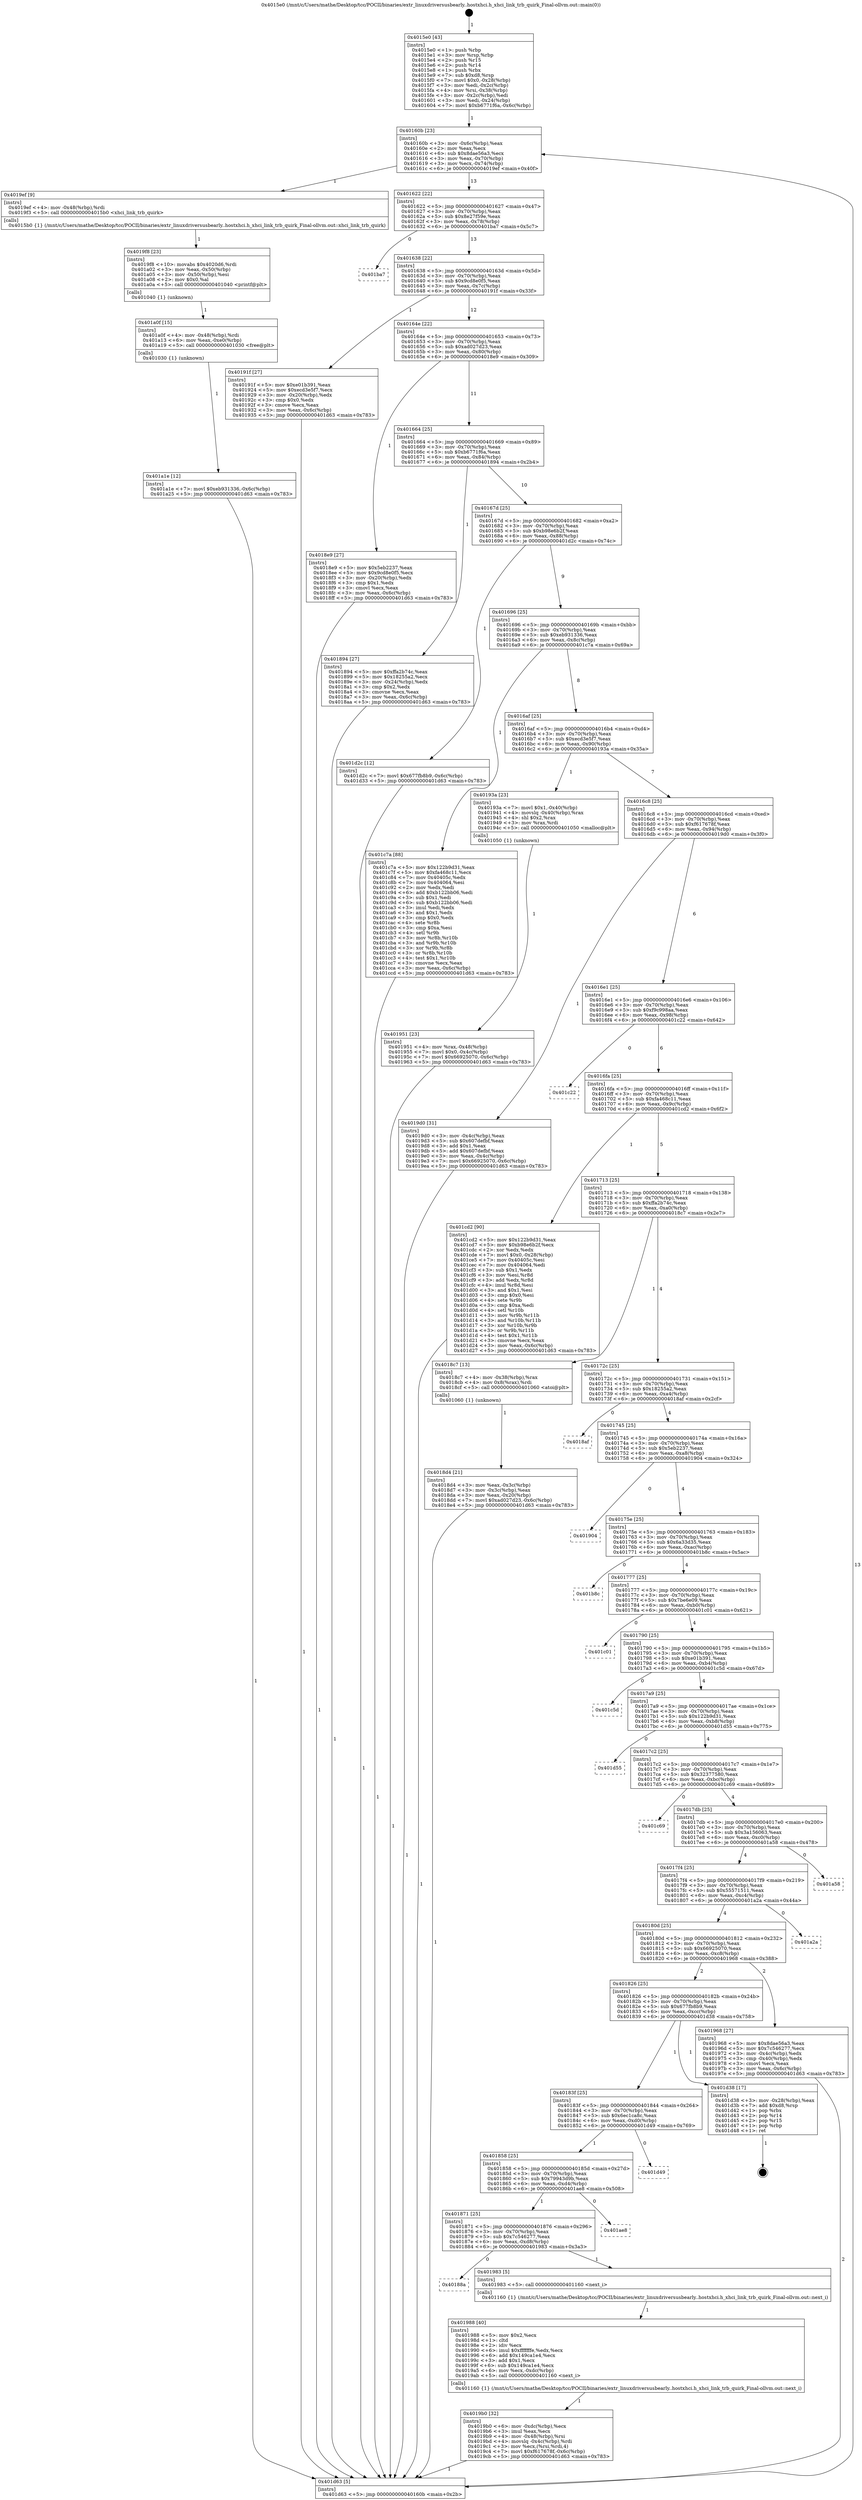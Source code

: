 digraph "0x4015e0" {
  label = "0x4015e0 (/mnt/c/Users/mathe/Desktop/tcc/POCII/binaries/extr_linuxdriversusbearly..hostxhci.h_xhci_link_trb_quirk_Final-ollvm.out::main(0))"
  labelloc = "t"
  node[shape=record]

  Entry [label="",width=0.3,height=0.3,shape=circle,fillcolor=black,style=filled]
  "0x40160b" [label="{
     0x40160b [23]\l
     | [instrs]\l
     &nbsp;&nbsp;0x40160b \<+3\>: mov -0x6c(%rbp),%eax\l
     &nbsp;&nbsp;0x40160e \<+2\>: mov %eax,%ecx\l
     &nbsp;&nbsp;0x401610 \<+6\>: sub $0x8dae56a3,%ecx\l
     &nbsp;&nbsp;0x401616 \<+3\>: mov %eax,-0x70(%rbp)\l
     &nbsp;&nbsp;0x401619 \<+3\>: mov %ecx,-0x74(%rbp)\l
     &nbsp;&nbsp;0x40161c \<+6\>: je 00000000004019ef \<main+0x40f\>\l
  }"]
  "0x4019ef" [label="{
     0x4019ef [9]\l
     | [instrs]\l
     &nbsp;&nbsp;0x4019ef \<+4\>: mov -0x48(%rbp),%rdi\l
     &nbsp;&nbsp;0x4019f3 \<+5\>: call 00000000004015b0 \<xhci_link_trb_quirk\>\l
     | [calls]\l
     &nbsp;&nbsp;0x4015b0 \{1\} (/mnt/c/Users/mathe/Desktop/tcc/POCII/binaries/extr_linuxdriversusbearly..hostxhci.h_xhci_link_trb_quirk_Final-ollvm.out::xhci_link_trb_quirk)\l
  }"]
  "0x401622" [label="{
     0x401622 [22]\l
     | [instrs]\l
     &nbsp;&nbsp;0x401622 \<+5\>: jmp 0000000000401627 \<main+0x47\>\l
     &nbsp;&nbsp;0x401627 \<+3\>: mov -0x70(%rbp),%eax\l
     &nbsp;&nbsp;0x40162a \<+5\>: sub $0x8e27f59e,%eax\l
     &nbsp;&nbsp;0x40162f \<+3\>: mov %eax,-0x78(%rbp)\l
     &nbsp;&nbsp;0x401632 \<+6\>: je 0000000000401ba7 \<main+0x5c7\>\l
  }"]
  Exit [label="",width=0.3,height=0.3,shape=circle,fillcolor=black,style=filled,peripheries=2]
  "0x401ba7" [label="{
     0x401ba7\l
  }", style=dashed]
  "0x401638" [label="{
     0x401638 [22]\l
     | [instrs]\l
     &nbsp;&nbsp;0x401638 \<+5\>: jmp 000000000040163d \<main+0x5d\>\l
     &nbsp;&nbsp;0x40163d \<+3\>: mov -0x70(%rbp),%eax\l
     &nbsp;&nbsp;0x401640 \<+5\>: sub $0x9cd8e0f5,%eax\l
     &nbsp;&nbsp;0x401645 \<+3\>: mov %eax,-0x7c(%rbp)\l
     &nbsp;&nbsp;0x401648 \<+6\>: je 000000000040191f \<main+0x33f\>\l
  }"]
  "0x401a1e" [label="{
     0x401a1e [12]\l
     | [instrs]\l
     &nbsp;&nbsp;0x401a1e \<+7\>: movl $0xeb931336,-0x6c(%rbp)\l
     &nbsp;&nbsp;0x401a25 \<+5\>: jmp 0000000000401d63 \<main+0x783\>\l
  }"]
  "0x40191f" [label="{
     0x40191f [27]\l
     | [instrs]\l
     &nbsp;&nbsp;0x40191f \<+5\>: mov $0xe01b391,%eax\l
     &nbsp;&nbsp;0x401924 \<+5\>: mov $0xecd3e5f7,%ecx\l
     &nbsp;&nbsp;0x401929 \<+3\>: mov -0x20(%rbp),%edx\l
     &nbsp;&nbsp;0x40192c \<+3\>: cmp $0x0,%edx\l
     &nbsp;&nbsp;0x40192f \<+3\>: cmove %ecx,%eax\l
     &nbsp;&nbsp;0x401932 \<+3\>: mov %eax,-0x6c(%rbp)\l
     &nbsp;&nbsp;0x401935 \<+5\>: jmp 0000000000401d63 \<main+0x783\>\l
  }"]
  "0x40164e" [label="{
     0x40164e [22]\l
     | [instrs]\l
     &nbsp;&nbsp;0x40164e \<+5\>: jmp 0000000000401653 \<main+0x73\>\l
     &nbsp;&nbsp;0x401653 \<+3\>: mov -0x70(%rbp),%eax\l
     &nbsp;&nbsp;0x401656 \<+5\>: sub $0xad027d23,%eax\l
     &nbsp;&nbsp;0x40165b \<+3\>: mov %eax,-0x80(%rbp)\l
     &nbsp;&nbsp;0x40165e \<+6\>: je 00000000004018e9 \<main+0x309\>\l
  }"]
  "0x401a0f" [label="{
     0x401a0f [15]\l
     | [instrs]\l
     &nbsp;&nbsp;0x401a0f \<+4\>: mov -0x48(%rbp),%rdi\l
     &nbsp;&nbsp;0x401a13 \<+6\>: mov %eax,-0xe0(%rbp)\l
     &nbsp;&nbsp;0x401a19 \<+5\>: call 0000000000401030 \<free@plt\>\l
     | [calls]\l
     &nbsp;&nbsp;0x401030 \{1\} (unknown)\l
  }"]
  "0x4018e9" [label="{
     0x4018e9 [27]\l
     | [instrs]\l
     &nbsp;&nbsp;0x4018e9 \<+5\>: mov $0x5eb2237,%eax\l
     &nbsp;&nbsp;0x4018ee \<+5\>: mov $0x9cd8e0f5,%ecx\l
     &nbsp;&nbsp;0x4018f3 \<+3\>: mov -0x20(%rbp),%edx\l
     &nbsp;&nbsp;0x4018f6 \<+3\>: cmp $0x1,%edx\l
     &nbsp;&nbsp;0x4018f9 \<+3\>: cmovl %ecx,%eax\l
     &nbsp;&nbsp;0x4018fc \<+3\>: mov %eax,-0x6c(%rbp)\l
     &nbsp;&nbsp;0x4018ff \<+5\>: jmp 0000000000401d63 \<main+0x783\>\l
  }"]
  "0x401664" [label="{
     0x401664 [25]\l
     | [instrs]\l
     &nbsp;&nbsp;0x401664 \<+5\>: jmp 0000000000401669 \<main+0x89\>\l
     &nbsp;&nbsp;0x401669 \<+3\>: mov -0x70(%rbp),%eax\l
     &nbsp;&nbsp;0x40166c \<+5\>: sub $0xb6771f6a,%eax\l
     &nbsp;&nbsp;0x401671 \<+6\>: mov %eax,-0x84(%rbp)\l
     &nbsp;&nbsp;0x401677 \<+6\>: je 0000000000401894 \<main+0x2b4\>\l
  }"]
  "0x4019f8" [label="{
     0x4019f8 [23]\l
     | [instrs]\l
     &nbsp;&nbsp;0x4019f8 \<+10\>: movabs $0x4020d6,%rdi\l
     &nbsp;&nbsp;0x401a02 \<+3\>: mov %eax,-0x50(%rbp)\l
     &nbsp;&nbsp;0x401a05 \<+3\>: mov -0x50(%rbp),%esi\l
     &nbsp;&nbsp;0x401a08 \<+2\>: mov $0x0,%al\l
     &nbsp;&nbsp;0x401a0a \<+5\>: call 0000000000401040 \<printf@plt\>\l
     | [calls]\l
     &nbsp;&nbsp;0x401040 \{1\} (unknown)\l
  }"]
  "0x401894" [label="{
     0x401894 [27]\l
     | [instrs]\l
     &nbsp;&nbsp;0x401894 \<+5\>: mov $0xffa2b74c,%eax\l
     &nbsp;&nbsp;0x401899 \<+5\>: mov $0x18255a2,%ecx\l
     &nbsp;&nbsp;0x40189e \<+3\>: mov -0x24(%rbp),%edx\l
     &nbsp;&nbsp;0x4018a1 \<+3\>: cmp $0x2,%edx\l
     &nbsp;&nbsp;0x4018a4 \<+3\>: cmovne %ecx,%eax\l
     &nbsp;&nbsp;0x4018a7 \<+3\>: mov %eax,-0x6c(%rbp)\l
     &nbsp;&nbsp;0x4018aa \<+5\>: jmp 0000000000401d63 \<main+0x783\>\l
  }"]
  "0x40167d" [label="{
     0x40167d [25]\l
     | [instrs]\l
     &nbsp;&nbsp;0x40167d \<+5\>: jmp 0000000000401682 \<main+0xa2\>\l
     &nbsp;&nbsp;0x401682 \<+3\>: mov -0x70(%rbp),%eax\l
     &nbsp;&nbsp;0x401685 \<+5\>: sub $0xb98e6b2f,%eax\l
     &nbsp;&nbsp;0x40168a \<+6\>: mov %eax,-0x88(%rbp)\l
     &nbsp;&nbsp;0x401690 \<+6\>: je 0000000000401d2c \<main+0x74c\>\l
  }"]
  "0x401d63" [label="{
     0x401d63 [5]\l
     | [instrs]\l
     &nbsp;&nbsp;0x401d63 \<+5\>: jmp 000000000040160b \<main+0x2b\>\l
  }"]
  "0x4015e0" [label="{
     0x4015e0 [43]\l
     | [instrs]\l
     &nbsp;&nbsp;0x4015e0 \<+1\>: push %rbp\l
     &nbsp;&nbsp;0x4015e1 \<+3\>: mov %rsp,%rbp\l
     &nbsp;&nbsp;0x4015e4 \<+2\>: push %r15\l
     &nbsp;&nbsp;0x4015e6 \<+2\>: push %r14\l
     &nbsp;&nbsp;0x4015e8 \<+1\>: push %rbx\l
     &nbsp;&nbsp;0x4015e9 \<+7\>: sub $0xd8,%rsp\l
     &nbsp;&nbsp;0x4015f0 \<+7\>: movl $0x0,-0x28(%rbp)\l
     &nbsp;&nbsp;0x4015f7 \<+3\>: mov %edi,-0x2c(%rbp)\l
     &nbsp;&nbsp;0x4015fa \<+4\>: mov %rsi,-0x38(%rbp)\l
     &nbsp;&nbsp;0x4015fe \<+3\>: mov -0x2c(%rbp),%edi\l
     &nbsp;&nbsp;0x401601 \<+3\>: mov %edi,-0x24(%rbp)\l
     &nbsp;&nbsp;0x401604 \<+7\>: movl $0xb6771f6a,-0x6c(%rbp)\l
  }"]
  "0x4019b0" [label="{
     0x4019b0 [32]\l
     | [instrs]\l
     &nbsp;&nbsp;0x4019b0 \<+6\>: mov -0xdc(%rbp),%ecx\l
     &nbsp;&nbsp;0x4019b6 \<+3\>: imul %eax,%ecx\l
     &nbsp;&nbsp;0x4019b9 \<+4\>: mov -0x48(%rbp),%rsi\l
     &nbsp;&nbsp;0x4019bd \<+4\>: movslq -0x4c(%rbp),%rdi\l
     &nbsp;&nbsp;0x4019c1 \<+3\>: mov %ecx,(%rsi,%rdi,4)\l
     &nbsp;&nbsp;0x4019c4 \<+7\>: movl $0xf617678f,-0x6c(%rbp)\l
     &nbsp;&nbsp;0x4019cb \<+5\>: jmp 0000000000401d63 \<main+0x783\>\l
  }"]
  "0x401d2c" [label="{
     0x401d2c [12]\l
     | [instrs]\l
     &nbsp;&nbsp;0x401d2c \<+7\>: movl $0x677fb8b9,-0x6c(%rbp)\l
     &nbsp;&nbsp;0x401d33 \<+5\>: jmp 0000000000401d63 \<main+0x783\>\l
  }"]
  "0x401696" [label="{
     0x401696 [25]\l
     | [instrs]\l
     &nbsp;&nbsp;0x401696 \<+5\>: jmp 000000000040169b \<main+0xbb\>\l
     &nbsp;&nbsp;0x40169b \<+3\>: mov -0x70(%rbp),%eax\l
     &nbsp;&nbsp;0x40169e \<+5\>: sub $0xeb931336,%eax\l
     &nbsp;&nbsp;0x4016a3 \<+6\>: mov %eax,-0x8c(%rbp)\l
     &nbsp;&nbsp;0x4016a9 \<+6\>: je 0000000000401c7a \<main+0x69a\>\l
  }"]
  "0x401988" [label="{
     0x401988 [40]\l
     | [instrs]\l
     &nbsp;&nbsp;0x401988 \<+5\>: mov $0x2,%ecx\l
     &nbsp;&nbsp;0x40198d \<+1\>: cltd\l
     &nbsp;&nbsp;0x40198e \<+2\>: idiv %ecx\l
     &nbsp;&nbsp;0x401990 \<+6\>: imul $0xfffffffe,%edx,%ecx\l
     &nbsp;&nbsp;0x401996 \<+6\>: add $0x149ca1e4,%ecx\l
     &nbsp;&nbsp;0x40199c \<+3\>: add $0x1,%ecx\l
     &nbsp;&nbsp;0x40199f \<+6\>: sub $0x149ca1e4,%ecx\l
     &nbsp;&nbsp;0x4019a5 \<+6\>: mov %ecx,-0xdc(%rbp)\l
     &nbsp;&nbsp;0x4019ab \<+5\>: call 0000000000401160 \<next_i\>\l
     | [calls]\l
     &nbsp;&nbsp;0x401160 \{1\} (/mnt/c/Users/mathe/Desktop/tcc/POCII/binaries/extr_linuxdriversusbearly..hostxhci.h_xhci_link_trb_quirk_Final-ollvm.out::next_i)\l
  }"]
  "0x401c7a" [label="{
     0x401c7a [88]\l
     | [instrs]\l
     &nbsp;&nbsp;0x401c7a \<+5\>: mov $0x122b9d31,%eax\l
     &nbsp;&nbsp;0x401c7f \<+5\>: mov $0xfa468c11,%ecx\l
     &nbsp;&nbsp;0x401c84 \<+7\>: mov 0x40405c,%edx\l
     &nbsp;&nbsp;0x401c8b \<+7\>: mov 0x404064,%esi\l
     &nbsp;&nbsp;0x401c92 \<+2\>: mov %edx,%edi\l
     &nbsp;&nbsp;0x401c94 \<+6\>: add $0xb122bb06,%edi\l
     &nbsp;&nbsp;0x401c9a \<+3\>: sub $0x1,%edi\l
     &nbsp;&nbsp;0x401c9d \<+6\>: sub $0xb122bb06,%edi\l
     &nbsp;&nbsp;0x401ca3 \<+3\>: imul %edi,%edx\l
     &nbsp;&nbsp;0x401ca6 \<+3\>: and $0x1,%edx\l
     &nbsp;&nbsp;0x401ca9 \<+3\>: cmp $0x0,%edx\l
     &nbsp;&nbsp;0x401cac \<+4\>: sete %r8b\l
     &nbsp;&nbsp;0x401cb0 \<+3\>: cmp $0xa,%esi\l
     &nbsp;&nbsp;0x401cb3 \<+4\>: setl %r9b\l
     &nbsp;&nbsp;0x401cb7 \<+3\>: mov %r8b,%r10b\l
     &nbsp;&nbsp;0x401cba \<+3\>: and %r9b,%r10b\l
     &nbsp;&nbsp;0x401cbd \<+3\>: xor %r9b,%r8b\l
     &nbsp;&nbsp;0x401cc0 \<+3\>: or %r8b,%r10b\l
     &nbsp;&nbsp;0x401cc3 \<+4\>: test $0x1,%r10b\l
     &nbsp;&nbsp;0x401cc7 \<+3\>: cmovne %ecx,%eax\l
     &nbsp;&nbsp;0x401cca \<+3\>: mov %eax,-0x6c(%rbp)\l
     &nbsp;&nbsp;0x401ccd \<+5\>: jmp 0000000000401d63 \<main+0x783\>\l
  }"]
  "0x4016af" [label="{
     0x4016af [25]\l
     | [instrs]\l
     &nbsp;&nbsp;0x4016af \<+5\>: jmp 00000000004016b4 \<main+0xd4\>\l
     &nbsp;&nbsp;0x4016b4 \<+3\>: mov -0x70(%rbp),%eax\l
     &nbsp;&nbsp;0x4016b7 \<+5\>: sub $0xecd3e5f7,%eax\l
     &nbsp;&nbsp;0x4016bc \<+6\>: mov %eax,-0x90(%rbp)\l
     &nbsp;&nbsp;0x4016c2 \<+6\>: je 000000000040193a \<main+0x35a\>\l
  }"]
  "0x40188a" [label="{
     0x40188a\l
  }", style=dashed]
  "0x40193a" [label="{
     0x40193a [23]\l
     | [instrs]\l
     &nbsp;&nbsp;0x40193a \<+7\>: movl $0x1,-0x40(%rbp)\l
     &nbsp;&nbsp;0x401941 \<+4\>: movslq -0x40(%rbp),%rax\l
     &nbsp;&nbsp;0x401945 \<+4\>: shl $0x2,%rax\l
     &nbsp;&nbsp;0x401949 \<+3\>: mov %rax,%rdi\l
     &nbsp;&nbsp;0x40194c \<+5\>: call 0000000000401050 \<malloc@plt\>\l
     | [calls]\l
     &nbsp;&nbsp;0x401050 \{1\} (unknown)\l
  }"]
  "0x4016c8" [label="{
     0x4016c8 [25]\l
     | [instrs]\l
     &nbsp;&nbsp;0x4016c8 \<+5\>: jmp 00000000004016cd \<main+0xed\>\l
     &nbsp;&nbsp;0x4016cd \<+3\>: mov -0x70(%rbp),%eax\l
     &nbsp;&nbsp;0x4016d0 \<+5\>: sub $0xf617678f,%eax\l
     &nbsp;&nbsp;0x4016d5 \<+6\>: mov %eax,-0x94(%rbp)\l
     &nbsp;&nbsp;0x4016db \<+6\>: je 00000000004019d0 \<main+0x3f0\>\l
  }"]
  "0x401983" [label="{
     0x401983 [5]\l
     | [instrs]\l
     &nbsp;&nbsp;0x401983 \<+5\>: call 0000000000401160 \<next_i\>\l
     | [calls]\l
     &nbsp;&nbsp;0x401160 \{1\} (/mnt/c/Users/mathe/Desktop/tcc/POCII/binaries/extr_linuxdriversusbearly..hostxhci.h_xhci_link_trb_quirk_Final-ollvm.out::next_i)\l
  }"]
  "0x4019d0" [label="{
     0x4019d0 [31]\l
     | [instrs]\l
     &nbsp;&nbsp;0x4019d0 \<+3\>: mov -0x4c(%rbp),%eax\l
     &nbsp;&nbsp;0x4019d3 \<+5\>: sub $0x607defbf,%eax\l
     &nbsp;&nbsp;0x4019d8 \<+3\>: add $0x1,%eax\l
     &nbsp;&nbsp;0x4019db \<+5\>: add $0x607defbf,%eax\l
     &nbsp;&nbsp;0x4019e0 \<+3\>: mov %eax,-0x4c(%rbp)\l
     &nbsp;&nbsp;0x4019e3 \<+7\>: movl $0x66925070,-0x6c(%rbp)\l
     &nbsp;&nbsp;0x4019ea \<+5\>: jmp 0000000000401d63 \<main+0x783\>\l
  }"]
  "0x4016e1" [label="{
     0x4016e1 [25]\l
     | [instrs]\l
     &nbsp;&nbsp;0x4016e1 \<+5\>: jmp 00000000004016e6 \<main+0x106\>\l
     &nbsp;&nbsp;0x4016e6 \<+3\>: mov -0x70(%rbp),%eax\l
     &nbsp;&nbsp;0x4016e9 \<+5\>: sub $0xf9c998aa,%eax\l
     &nbsp;&nbsp;0x4016ee \<+6\>: mov %eax,-0x98(%rbp)\l
     &nbsp;&nbsp;0x4016f4 \<+6\>: je 0000000000401c22 \<main+0x642\>\l
  }"]
  "0x401871" [label="{
     0x401871 [25]\l
     | [instrs]\l
     &nbsp;&nbsp;0x401871 \<+5\>: jmp 0000000000401876 \<main+0x296\>\l
     &nbsp;&nbsp;0x401876 \<+3\>: mov -0x70(%rbp),%eax\l
     &nbsp;&nbsp;0x401879 \<+5\>: sub $0x7c546277,%eax\l
     &nbsp;&nbsp;0x40187e \<+6\>: mov %eax,-0xd8(%rbp)\l
     &nbsp;&nbsp;0x401884 \<+6\>: je 0000000000401983 \<main+0x3a3\>\l
  }"]
  "0x401c22" [label="{
     0x401c22\l
  }", style=dashed]
  "0x4016fa" [label="{
     0x4016fa [25]\l
     | [instrs]\l
     &nbsp;&nbsp;0x4016fa \<+5\>: jmp 00000000004016ff \<main+0x11f\>\l
     &nbsp;&nbsp;0x4016ff \<+3\>: mov -0x70(%rbp),%eax\l
     &nbsp;&nbsp;0x401702 \<+5\>: sub $0xfa468c11,%eax\l
     &nbsp;&nbsp;0x401707 \<+6\>: mov %eax,-0x9c(%rbp)\l
     &nbsp;&nbsp;0x40170d \<+6\>: je 0000000000401cd2 \<main+0x6f2\>\l
  }"]
  "0x401ae8" [label="{
     0x401ae8\l
  }", style=dashed]
  "0x401cd2" [label="{
     0x401cd2 [90]\l
     | [instrs]\l
     &nbsp;&nbsp;0x401cd2 \<+5\>: mov $0x122b9d31,%eax\l
     &nbsp;&nbsp;0x401cd7 \<+5\>: mov $0xb98e6b2f,%ecx\l
     &nbsp;&nbsp;0x401cdc \<+2\>: xor %edx,%edx\l
     &nbsp;&nbsp;0x401cde \<+7\>: movl $0x0,-0x28(%rbp)\l
     &nbsp;&nbsp;0x401ce5 \<+7\>: mov 0x40405c,%esi\l
     &nbsp;&nbsp;0x401cec \<+7\>: mov 0x404064,%edi\l
     &nbsp;&nbsp;0x401cf3 \<+3\>: sub $0x1,%edx\l
     &nbsp;&nbsp;0x401cf6 \<+3\>: mov %esi,%r8d\l
     &nbsp;&nbsp;0x401cf9 \<+3\>: add %edx,%r8d\l
     &nbsp;&nbsp;0x401cfc \<+4\>: imul %r8d,%esi\l
     &nbsp;&nbsp;0x401d00 \<+3\>: and $0x1,%esi\l
     &nbsp;&nbsp;0x401d03 \<+3\>: cmp $0x0,%esi\l
     &nbsp;&nbsp;0x401d06 \<+4\>: sete %r9b\l
     &nbsp;&nbsp;0x401d0a \<+3\>: cmp $0xa,%edi\l
     &nbsp;&nbsp;0x401d0d \<+4\>: setl %r10b\l
     &nbsp;&nbsp;0x401d11 \<+3\>: mov %r9b,%r11b\l
     &nbsp;&nbsp;0x401d14 \<+3\>: and %r10b,%r11b\l
     &nbsp;&nbsp;0x401d17 \<+3\>: xor %r10b,%r9b\l
     &nbsp;&nbsp;0x401d1a \<+3\>: or %r9b,%r11b\l
     &nbsp;&nbsp;0x401d1d \<+4\>: test $0x1,%r11b\l
     &nbsp;&nbsp;0x401d21 \<+3\>: cmovne %ecx,%eax\l
     &nbsp;&nbsp;0x401d24 \<+3\>: mov %eax,-0x6c(%rbp)\l
     &nbsp;&nbsp;0x401d27 \<+5\>: jmp 0000000000401d63 \<main+0x783\>\l
  }"]
  "0x401713" [label="{
     0x401713 [25]\l
     | [instrs]\l
     &nbsp;&nbsp;0x401713 \<+5\>: jmp 0000000000401718 \<main+0x138\>\l
     &nbsp;&nbsp;0x401718 \<+3\>: mov -0x70(%rbp),%eax\l
     &nbsp;&nbsp;0x40171b \<+5\>: sub $0xffa2b74c,%eax\l
     &nbsp;&nbsp;0x401720 \<+6\>: mov %eax,-0xa0(%rbp)\l
     &nbsp;&nbsp;0x401726 \<+6\>: je 00000000004018c7 \<main+0x2e7\>\l
  }"]
  "0x401858" [label="{
     0x401858 [25]\l
     | [instrs]\l
     &nbsp;&nbsp;0x401858 \<+5\>: jmp 000000000040185d \<main+0x27d\>\l
     &nbsp;&nbsp;0x40185d \<+3\>: mov -0x70(%rbp),%eax\l
     &nbsp;&nbsp;0x401860 \<+5\>: sub $0x79943d9b,%eax\l
     &nbsp;&nbsp;0x401865 \<+6\>: mov %eax,-0xd4(%rbp)\l
     &nbsp;&nbsp;0x40186b \<+6\>: je 0000000000401ae8 \<main+0x508\>\l
  }"]
  "0x4018c7" [label="{
     0x4018c7 [13]\l
     | [instrs]\l
     &nbsp;&nbsp;0x4018c7 \<+4\>: mov -0x38(%rbp),%rax\l
     &nbsp;&nbsp;0x4018cb \<+4\>: mov 0x8(%rax),%rdi\l
     &nbsp;&nbsp;0x4018cf \<+5\>: call 0000000000401060 \<atoi@plt\>\l
     | [calls]\l
     &nbsp;&nbsp;0x401060 \{1\} (unknown)\l
  }"]
  "0x40172c" [label="{
     0x40172c [25]\l
     | [instrs]\l
     &nbsp;&nbsp;0x40172c \<+5\>: jmp 0000000000401731 \<main+0x151\>\l
     &nbsp;&nbsp;0x401731 \<+3\>: mov -0x70(%rbp),%eax\l
     &nbsp;&nbsp;0x401734 \<+5\>: sub $0x18255a2,%eax\l
     &nbsp;&nbsp;0x401739 \<+6\>: mov %eax,-0xa4(%rbp)\l
     &nbsp;&nbsp;0x40173f \<+6\>: je 00000000004018af \<main+0x2cf\>\l
  }"]
  "0x4018d4" [label="{
     0x4018d4 [21]\l
     | [instrs]\l
     &nbsp;&nbsp;0x4018d4 \<+3\>: mov %eax,-0x3c(%rbp)\l
     &nbsp;&nbsp;0x4018d7 \<+3\>: mov -0x3c(%rbp),%eax\l
     &nbsp;&nbsp;0x4018da \<+3\>: mov %eax,-0x20(%rbp)\l
     &nbsp;&nbsp;0x4018dd \<+7\>: movl $0xad027d23,-0x6c(%rbp)\l
     &nbsp;&nbsp;0x4018e4 \<+5\>: jmp 0000000000401d63 \<main+0x783\>\l
  }"]
  "0x401951" [label="{
     0x401951 [23]\l
     | [instrs]\l
     &nbsp;&nbsp;0x401951 \<+4\>: mov %rax,-0x48(%rbp)\l
     &nbsp;&nbsp;0x401955 \<+7\>: movl $0x0,-0x4c(%rbp)\l
     &nbsp;&nbsp;0x40195c \<+7\>: movl $0x66925070,-0x6c(%rbp)\l
     &nbsp;&nbsp;0x401963 \<+5\>: jmp 0000000000401d63 \<main+0x783\>\l
  }"]
  "0x401d49" [label="{
     0x401d49\l
  }", style=dashed]
  "0x4018af" [label="{
     0x4018af\l
  }", style=dashed]
  "0x401745" [label="{
     0x401745 [25]\l
     | [instrs]\l
     &nbsp;&nbsp;0x401745 \<+5\>: jmp 000000000040174a \<main+0x16a\>\l
     &nbsp;&nbsp;0x40174a \<+3\>: mov -0x70(%rbp),%eax\l
     &nbsp;&nbsp;0x40174d \<+5\>: sub $0x5eb2237,%eax\l
     &nbsp;&nbsp;0x401752 \<+6\>: mov %eax,-0xa8(%rbp)\l
     &nbsp;&nbsp;0x401758 \<+6\>: je 0000000000401904 \<main+0x324\>\l
  }"]
  "0x40183f" [label="{
     0x40183f [25]\l
     | [instrs]\l
     &nbsp;&nbsp;0x40183f \<+5\>: jmp 0000000000401844 \<main+0x264\>\l
     &nbsp;&nbsp;0x401844 \<+3\>: mov -0x70(%rbp),%eax\l
     &nbsp;&nbsp;0x401847 \<+5\>: sub $0x6ec1ca8c,%eax\l
     &nbsp;&nbsp;0x40184c \<+6\>: mov %eax,-0xd0(%rbp)\l
     &nbsp;&nbsp;0x401852 \<+6\>: je 0000000000401d49 \<main+0x769\>\l
  }"]
  "0x401904" [label="{
     0x401904\l
  }", style=dashed]
  "0x40175e" [label="{
     0x40175e [25]\l
     | [instrs]\l
     &nbsp;&nbsp;0x40175e \<+5\>: jmp 0000000000401763 \<main+0x183\>\l
     &nbsp;&nbsp;0x401763 \<+3\>: mov -0x70(%rbp),%eax\l
     &nbsp;&nbsp;0x401766 \<+5\>: sub $0x6a33d35,%eax\l
     &nbsp;&nbsp;0x40176b \<+6\>: mov %eax,-0xac(%rbp)\l
     &nbsp;&nbsp;0x401771 \<+6\>: je 0000000000401b8c \<main+0x5ac\>\l
  }"]
  "0x401d38" [label="{
     0x401d38 [17]\l
     | [instrs]\l
     &nbsp;&nbsp;0x401d38 \<+3\>: mov -0x28(%rbp),%eax\l
     &nbsp;&nbsp;0x401d3b \<+7\>: add $0xd8,%rsp\l
     &nbsp;&nbsp;0x401d42 \<+1\>: pop %rbx\l
     &nbsp;&nbsp;0x401d43 \<+2\>: pop %r14\l
     &nbsp;&nbsp;0x401d45 \<+2\>: pop %r15\l
     &nbsp;&nbsp;0x401d47 \<+1\>: pop %rbp\l
     &nbsp;&nbsp;0x401d48 \<+1\>: ret\l
  }"]
  "0x401b8c" [label="{
     0x401b8c\l
  }", style=dashed]
  "0x401777" [label="{
     0x401777 [25]\l
     | [instrs]\l
     &nbsp;&nbsp;0x401777 \<+5\>: jmp 000000000040177c \<main+0x19c\>\l
     &nbsp;&nbsp;0x40177c \<+3\>: mov -0x70(%rbp),%eax\l
     &nbsp;&nbsp;0x40177f \<+5\>: sub $0x7be6e09,%eax\l
     &nbsp;&nbsp;0x401784 \<+6\>: mov %eax,-0xb0(%rbp)\l
     &nbsp;&nbsp;0x40178a \<+6\>: je 0000000000401c01 \<main+0x621\>\l
  }"]
  "0x401826" [label="{
     0x401826 [25]\l
     | [instrs]\l
     &nbsp;&nbsp;0x401826 \<+5\>: jmp 000000000040182b \<main+0x24b\>\l
     &nbsp;&nbsp;0x40182b \<+3\>: mov -0x70(%rbp),%eax\l
     &nbsp;&nbsp;0x40182e \<+5\>: sub $0x677fb8b9,%eax\l
     &nbsp;&nbsp;0x401833 \<+6\>: mov %eax,-0xcc(%rbp)\l
     &nbsp;&nbsp;0x401839 \<+6\>: je 0000000000401d38 \<main+0x758\>\l
  }"]
  "0x401c01" [label="{
     0x401c01\l
  }", style=dashed]
  "0x401790" [label="{
     0x401790 [25]\l
     | [instrs]\l
     &nbsp;&nbsp;0x401790 \<+5\>: jmp 0000000000401795 \<main+0x1b5\>\l
     &nbsp;&nbsp;0x401795 \<+3\>: mov -0x70(%rbp),%eax\l
     &nbsp;&nbsp;0x401798 \<+5\>: sub $0xe01b391,%eax\l
     &nbsp;&nbsp;0x40179d \<+6\>: mov %eax,-0xb4(%rbp)\l
     &nbsp;&nbsp;0x4017a3 \<+6\>: je 0000000000401c5d \<main+0x67d\>\l
  }"]
  "0x401968" [label="{
     0x401968 [27]\l
     | [instrs]\l
     &nbsp;&nbsp;0x401968 \<+5\>: mov $0x8dae56a3,%eax\l
     &nbsp;&nbsp;0x40196d \<+5\>: mov $0x7c546277,%ecx\l
     &nbsp;&nbsp;0x401972 \<+3\>: mov -0x4c(%rbp),%edx\l
     &nbsp;&nbsp;0x401975 \<+3\>: cmp -0x40(%rbp),%edx\l
     &nbsp;&nbsp;0x401978 \<+3\>: cmovl %ecx,%eax\l
     &nbsp;&nbsp;0x40197b \<+3\>: mov %eax,-0x6c(%rbp)\l
     &nbsp;&nbsp;0x40197e \<+5\>: jmp 0000000000401d63 \<main+0x783\>\l
  }"]
  "0x401c5d" [label="{
     0x401c5d\l
  }", style=dashed]
  "0x4017a9" [label="{
     0x4017a9 [25]\l
     | [instrs]\l
     &nbsp;&nbsp;0x4017a9 \<+5\>: jmp 00000000004017ae \<main+0x1ce\>\l
     &nbsp;&nbsp;0x4017ae \<+3\>: mov -0x70(%rbp),%eax\l
     &nbsp;&nbsp;0x4017b1 \<+5\>: sub $0x122b9d31,%eax\l
     &nbsp;&nbsp;0x4017b6 \<+6\>: mov %eax,-0xb8(%rbp)\l
     &nbsp;&nbsp;0x4017bc \<+6\>: je 0000000000401d55 \<main+0x775\>\l
  }"]
  "0x40180d" [label="{
     0x40180d [25]\l
     | [instrs]\l
     &nbsp;&nbsp;0x40180d \<+5\>: jmp 0000000000401812 \<main+0x232\>\l
     &nbsp;&nbsp;0x401812 \<+3\>: mov -0x70(%rbp),%eax\l
     &nbsp;&nbsp;0x401815 \<+5\>: sub $0x66925070,%eax\l
     &nbsp;&nbsp;0x40181a \<+6\>: mov %eax,-0xc8(%rbp)\l
     &nbsp;&nbsp;0x401820 \<+6\>: je 0000000000401968 \<main+0x388\>\l
  }"]
  "0x401d55" [label="{
     0x401d55\l
  }", style=dashed]
  "0x4017c2" [label="{
     0x4017c2 [25]\l
     | [instrs]\l
     &nbsp;&nbsp;0x4017c2 \<+5\>: jmp 00000000004017c7 \<main+0x1e7\>\l
     &nbsp;&nbsp;0x4017c7 \<+3\>: mov -0x70(%rbp),%eax\l
     &nbsp;&nbsp;0x4017ca \<+5\>: sub $0x32377580,%eax\l
     &nbsp;&nbsp;0x4017cf \<+6\>: mov %eax,-0xbc(%rbp)\l
     &nbsp;&nbsp;0x4017d5 \<+6\>: je 0000000000401c69 \<main+0x689\>\l
  }"]
  "0x401a2a" [label="{
     0x401a2a\l
  }", style=dashed]
  "0x401c69" [label="{
     0x401c69\l
  }", style=dashed]
  "0x4017db" [label="{
     0x4017db [25]\l
     | [instrs]\l
     &nbsp;&nbsp;0x4017db \<+5\>: jmp 00000000004017e0 \<main+0x200\>\l
     &nbsp;&nbsp;0x4017e0 \<+3\>: mov -0x70(%rbp),%eax\l
     &nbsp;&nbsp;0x4017e3 \<+5\>: sub $0x3a156063,%eax\l
     &nbsp;&nbsp;0x4017e8 \<+6\>: mov %eax,-0xc0(%rbp)\l
     &nbsp;&nbsp;0x4017ee \<+6\>: je 0000000000401a58 \<main+0x478\>\l
  }"]
  "0x4017f4" [label="{
     0x4017f4 [25]\l
     | [instrs]\l
     &nbsp;&nbsp;0x4017f4 \<+5\>: jmp 00000000004017f9 \<main+0x219\>\l
     &nbsp;&nbsp;0x4017f9 \<+3\>: mov -0x70(%rbp),%eax\l
     &nbsp;&nbsp;0x4017fc \<+5\>: sub $0x55571511,%eax\l
     &nbsp;&nbsp;0x401801 \<+6\>: mov %eax,-0xc4(%rbp)\l
     &nbsp;&nbsp;0x401807 \<+6\>: je 0000000000401a2a \<main+0x44a\>\l
  }"]
  "0x401a58" [label="{
     0x401a58\l
  }", style=dashed]
  Entry -> "0x4015e0" [label=" 1"]
  "0x40160b" -> "0x4019ef" [label=" 1"]
  "0x40160b" -> "0x401622" [label=" 13"]
  "0x401d38" -> Exit [label=" 1"]
  "0x401622" -> "0x401ba7" [label=" 0"]
  "0x401622" -> "0x401638" [label=" 13"]
  "0x401d2c" -> "0x401d63" [label=" 1"]
  "0x401638" -> "0x40191f" [label=" 1"]
  "0x401638" -> "0x40164e" [label=" 12"]
  "0x401cd2" -> "0x401d63" [label=" 1"]
  "0x40164e" -> "0x4018e9" [label=" 1"]
  "0x40164e" -> "0x401664" [label=" 11"]
  "0x401c7a" -> "0x401d63" [label=" 1"]
  "0x401664" -> "0x401894" [label=" 1"]
  "0x401664" -> "0x40167d" [label=" 10"]
  "0x401894" -> "0x401d63" [label=" 1"]
  "0x4015e0" -> "0x40160b" [label=" 1"]
  "0x401d63" -> "0x40160b" [label=" 13"]
  "0x401a1e" -> "0x401d63" [label=" 1"]
  "0x40167d" -> "0x401d2c" [label=" 1"]
  "0x40167d" -> "0x401696" [label=" 9"]
  "0x401a0f" -> "0x401a1e" [label=" 1"]
  "0x401696" -> "0x401c7a" [label=" 1"]
  "0x401696" -> "0x4016af" [label=" 8"]
  "0x4019f8" -> "0x401a0f" [label=" 1"]
  "0x4016af" -> "0x40193a" [label=" 1"]
  "0x4016af" -> "0x4016c8" [label=" 7"]
  "0x4019ef" -> "0x4019f8" [label=" 1"]
  "0x4016c8" -> "0x4019d0" [label=" 1"]
  "0x4016c8" -> "0x4016e1" [label=" 6"]
  "0x4019d0" -> "0x401d63" [label=" 1"]
  "0x4016e1" -> "0x401c22" [label=" 0"]
  "0x4016e1" -> "0x4016fa" [label=" 6"]
  "0x401988" -> "0x4019b0" [label=" 1"]
  "0x4016fa" -> "0x401cd2" [label=" 1"]
  "0x4016fa" -> "0x401713" [label=" 5"]
  "0x401983" -> "0x401988" [label=" 1"]
  "0x401713" -> "0x4018c7" [label=" 1"]
  "0x401713" -> "0x40172c" [label=" 4"]
  "0x4018c7" -> "0x4018d4" [label=" 1"]
  "0x4018d4" -> "0x401d63" [label=" 1"]
  "0x4018e9" -> "0x401d63" [label=" 1"]
  "0x40191f" -> "0x401d63" [label=" 1"]
  "0x40193a" -> "0x401951" [label=" 1"]
  "0x401951" -> "0x401d63" [label=" 1"]
  "0x401871" -> "0x401983" [label=" 1"]
  "0x40172c" -> "0x4018af" [label=" 0"]
  "0x40172c" -> "0x401745" [label=" 4"]
  "0x4019b0" -> "0x401d63" [label=" 1"]
  "0x401745" -> "0x401904" [label=" 0"]
  "0x401745" -> "0x40175e" [label=" 4"]
  "0x401858" -> "0x401ae8" [label=" 0"]
  "0x40175e" -> "0x401b8c" [label=" 0"]
  "0x40175e" -> "0x401777" [label=" 4"]
  "0x401871" -> "0x40188a" [label=" 0"]
  "0x401777" -> "0x401c01" [label=" 0"]
  "0x401777" -> "0x401790" [label=" 4"]
  "0x40183f" -> "0x401d49" [label=" 0"]
  "0x401790" -> "0x401c5d" [label=" 0"]
  "0x401790" -> "0x4017a9" [label=" 4"]
  "0x401858" -> "0x401871" [label=" 1"]
  "0x4017a9" -> "0x401d55" [label=" 0"]
  "0x4017a9" -> "0x4017c2" [label=" 4"]
  "0x401826" -> "0x401d38" [label=" 1"]
  "0x4017c2" -> "0x401c69" [label=" 0"]
  "0x4017c2" -> "0x4017db" [label=" 4"]
  "0x40183f" -> "0x401858" [label=" 1"]
  "0x4017db" -> "0x401a58" [label=" 0"]
  "0x4017db" -> "0x4017f4" [label=" 4"]
  "0x401968" -> "0x401d63" [label=" 2"]
  "0x4017f4" -> "0x401a2a" [label=" 0"]
  "0x4017f4" -> "0x40180d" [label=" 4"]
  "0x401826" -> "0x40183f" [label=" 1"]
  "0x40180d" -> "0x401968" [label=" 2"]
  "0x40180d" -> "0x401826" [label=" 2"]
}
